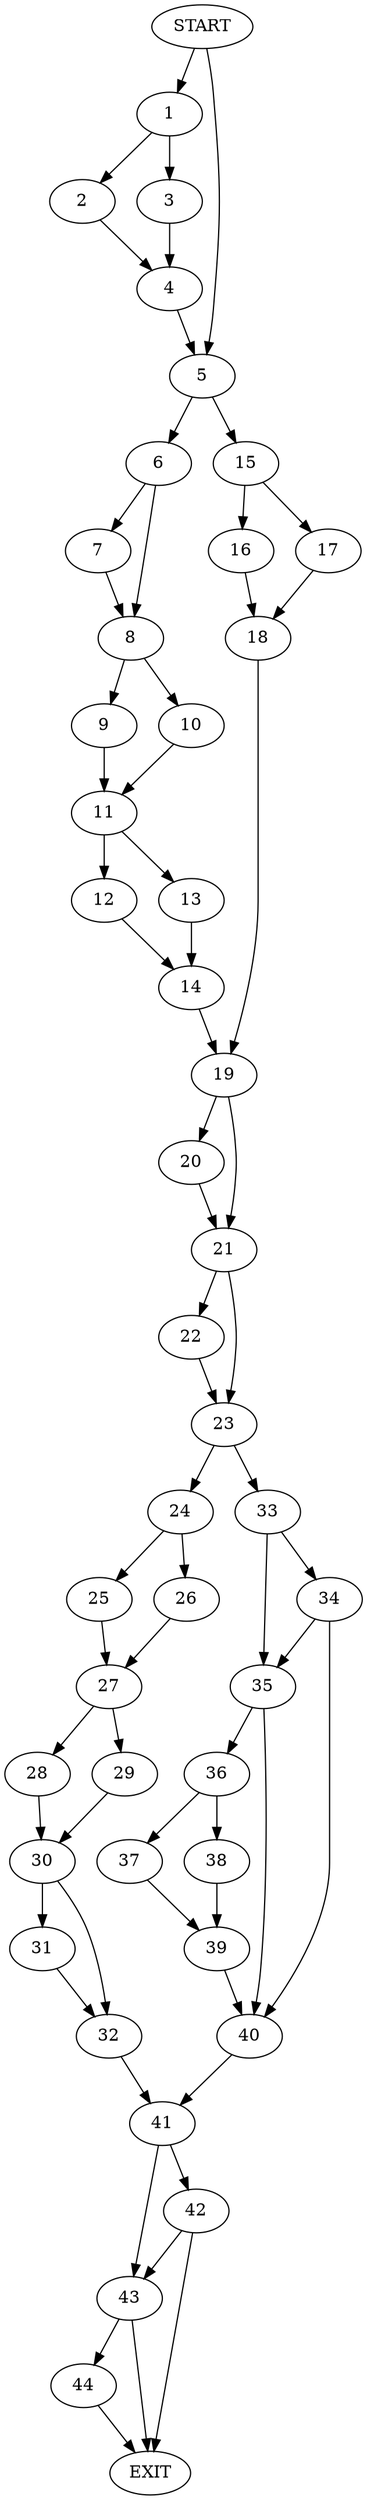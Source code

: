 digraph { 
0 [label="START"];
1;
2;
3;
4;
5;
6;
7;
8;
9;
10;
11;
12;
13;
14;
15;
16;
17;
18;
19;
20;
21;
22;
23;
24;
25;
26;
27;
28;
29;
30;
31;
32;
33;
34;
35;
36;
37;
38;
39;
40;
41;
42;
43;
44;
45[label="EXIT"];
0 -> 5;
0 -> 1;
1 -> 2;
1 -> 3;
2 -> 4;
3 -> 4;
4 -> 5;
5 -> 6;
5 -> 15;
6 -> 7;
6 -> 8;
7 -> 8;
8 -> 9;
8 -> 10;
9 -> 11;
10 -> 11;
11 -> 12;
11 -> 13;
12 -> 14;
13 -> 14;
14 -> 19;
15 -> 16;
15 -> 17;
16 -> 18;
17 -> 18;
18 -> 19;
19 -> 20;
19 -> 21;
20 -> 21;
21 -> 22;
21 -> 23;
22 -> 23;
23 -> 24;
23 -> 33;
24 -> 25;
24 -> 26;
25 -> 27;
26 -> 27;
27 -> 28;
27 -> 29;
28 -> 30;
29 -> 30;
30 -> 31;
30 -> 32;
31 -> 32;
32 -> 41;
33 -> 35;
33 -> 34;
34 -> 35;
34 -> 40;
35 -> 36;
35 -> 40;
36 -> 37;
36 -> 38;
37 -> 39;
38 -> 39;
39 -> 40;
40 -> 41;
41 -> 43;
41 -> 42;
42 -> 43;
42 -> 45;
43 -> 44;
43 -> 45;
44 -> 45;
}